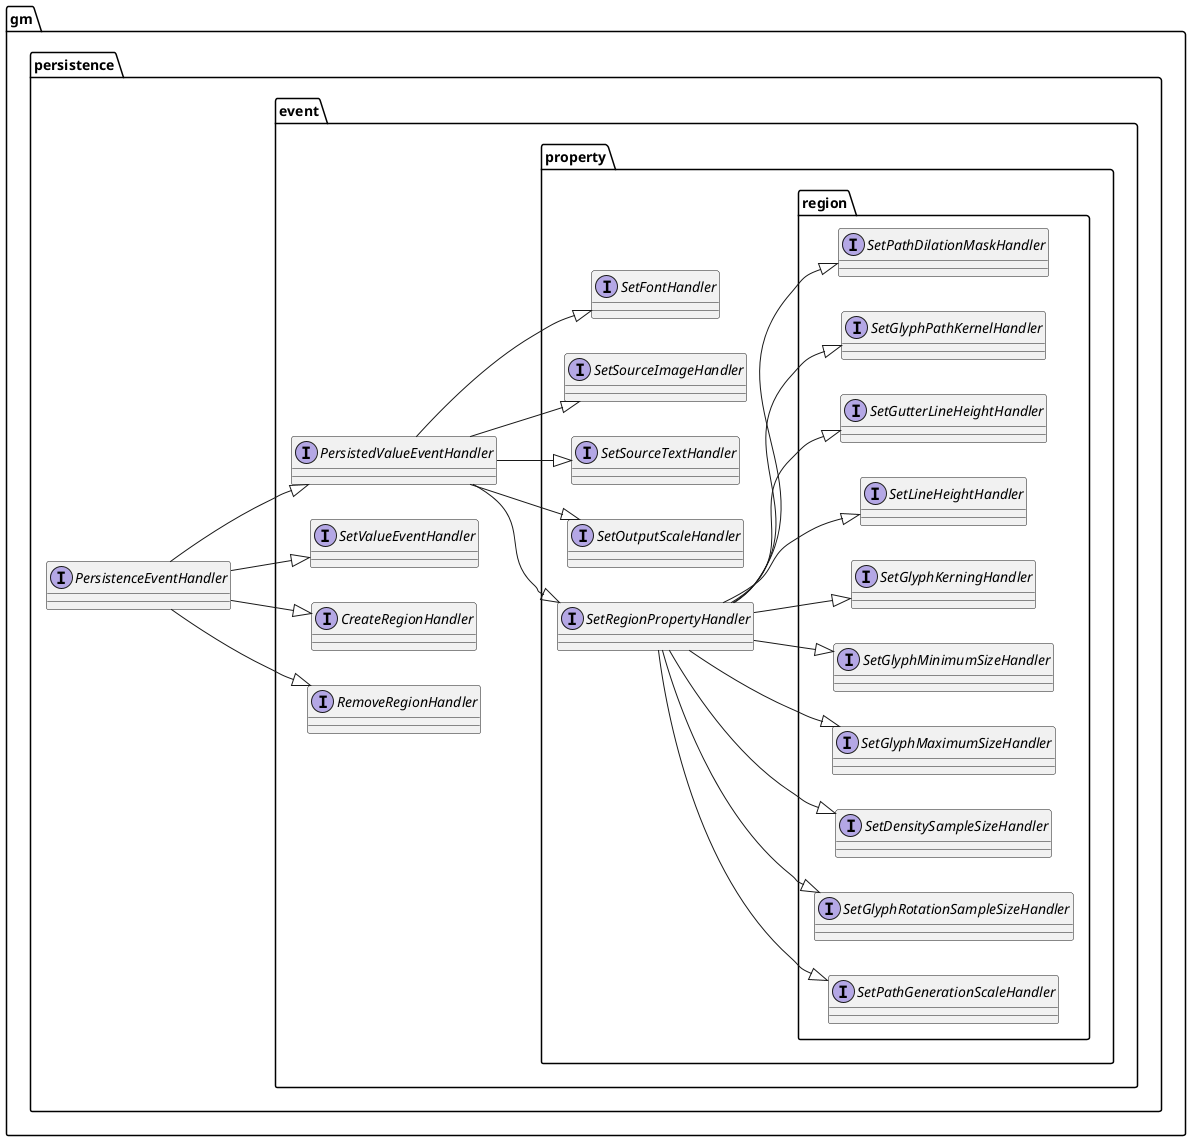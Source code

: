@startuml events
skinparam componentStyle uml1
left to right direction

package "gm" {
    package "persistence" as per {
        interface "PersistenceEventHandler" as perpeh {}

        package "event" as pere {
            interface "PersistedValueEventHandler" as perepveh {}
            interface "SetValueEventHandler" as peresve {}
            interface "CreateRegionHandler" as perecrh {}
            interface "RemoveRegionHandler" as pererrh {}

            package "property" as perep {
                interface "SetFontHandler" as perepsfh {}
                interface "SetSourceImageHandler" as perepssih {}
                interface "SetSourceTextHandler" as perepssth {}
                interface "SetOutputScaleHandler" as perepsosh {}
                interface "SetRegionPropertyHandler" as perepsrph {}

                package "region" as perepr {
                    interface "SetPathDilationMaskHandler" as pereprspdmh {}
                    interface "SetGlyphPathKernelHandler" as pereprsgpkh {}
                    interface "SetGutterLineHeightHandler" as pereprsglhh {}
                    interface "SetLineHeightHandler" as pereprslhh {}
                    interface "SetGlyphKerningHandler" as pereprsgkh {}
                    interface "SetGlyphMinimumSizeHandler" as pereprsgminsh {}
                    interface "SetGlyphMaximumSizeHandler" as pereprsgmaxsh {}
                    interface "SetDensitySampleSizeHandler" as pereprsdssh {}
                    interface "SetGlyphRotationSampleSizeHandler" as pereprsgrssh {}
                    interface "SetPathGenerationScaleHandler" as pereprspgsh {}
                }
            }
        }
    }
}

perpeh --|> peresve
perpeh --|> perecrh
perpeh --|> pererrh
perpeh --|> perepveh
perepveh --|> perepsfh
perepveh --|> perepssih
perepveh --|> perepssth
perepveh --|> perepsosh
perepveh --|> perepsrph
perepsrph --|> pereprspdmh
perepsrph --|> pereprsgpkh
perepsrph --|> pereprsglhh
perepsrph --|> pereprslhh
perepsrph --|> pereprsgkh
perepsrph --|> pereprsgminsh
perepsrph --|> pereprsgmaxsh
perepsrph --|> pereprsdssh
perepsrph --|> pereprsgrssh
perepsrph --|> pereprspgsh

@enduml
